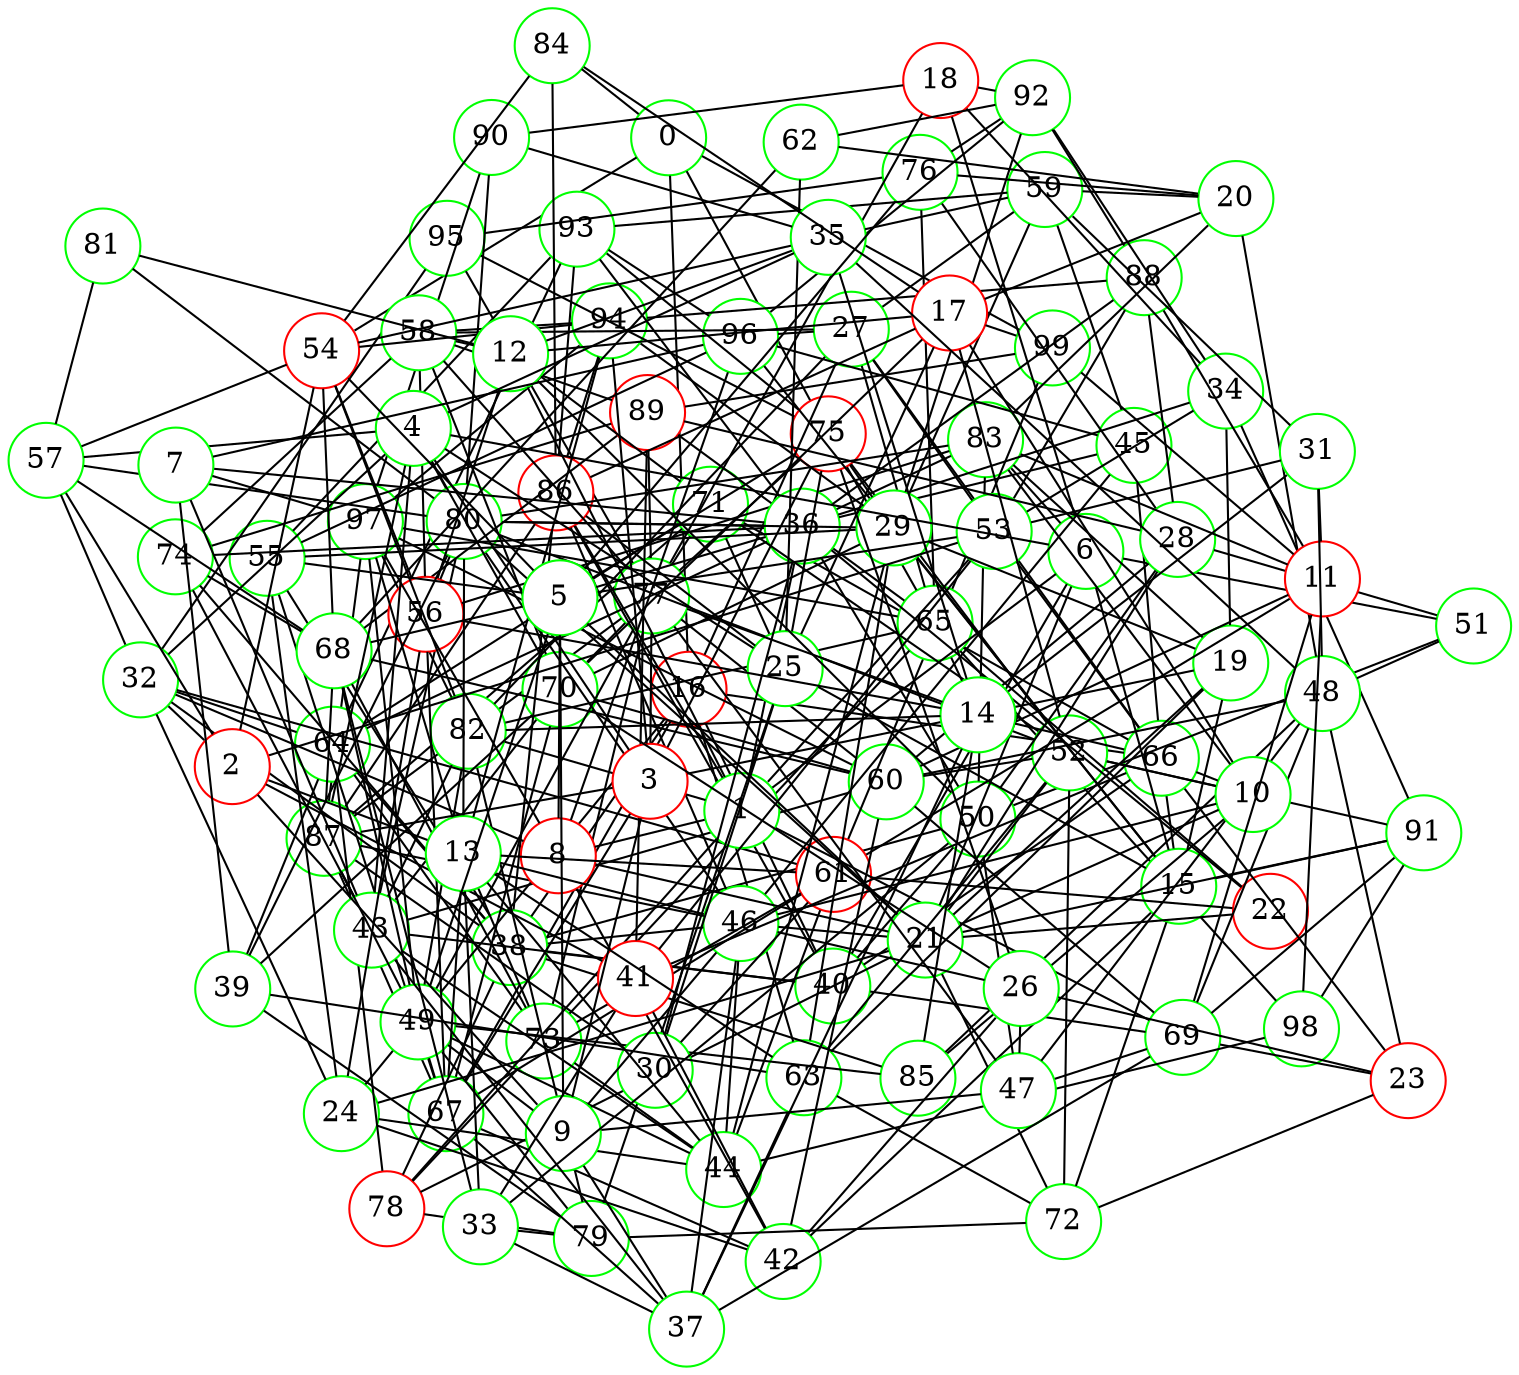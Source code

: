 graph {
graph ["layout"="fdp"]
node ["style"="filled","fillcolor"="white","fixedsize"="true","shape"="circle"]
"0" ["color"="green"]
"16" ["color"="red"]
"66" ["color"="green"]
"71" ["color"="green"]
"87" ["color"="green"]
"97" ["color"="green"]
"77" ["color"="green"]
"89" ["color"="red"]
"99" ["color"="green"]
"95" ["color"="green"]
"67" ["color"="green"]
"70" ["color"="green"]
"38" ["color"="green"]
"64" ["color"="green"]
"83" ["color"="green"]
"73" ["color"="green"]
"78" ["color"="red"]
"79" ["color"="green"]
"82" ["color"="green"]
"93" ["color"="green"]
"96" ["color"="green"]
"50" ["color"="green"]
"51" ["color"="green"]
"85" ["color"="green"]
"86" ["color"="red"]
"94" ["color"="green"]
"55" ["color"="green"]
"40" ["color"="green"]
"69" ["color"="green"]
"91" ["color"="green"]
"98" ["color"="green"]
"43" ["color"="green"]
"80" ["color"="green"]
"81" ["color"="green"]
"90" ["color"="green"]
"74" ["color"="green"]
"44" ["color"="green"]
"49" ["color"="green"]
"68" ["color"="green"]
"61" ["color"="red"]
"46" ["color"="green"]
"60" ["color"="green"]
"24" ["color"="green"]
"32" ["color"="green"]
"57" ["color"="green"]
"56" ["color"="red"]
"58" ["color"="green"]
"42" ["color"="green"]
"27" ["color"="green"]
"65" ["color"="green"]
"75" ["color"="red"]
"76" ["color"="green"]
"92" ["color"="green"]
"53" ["color"="green"]
"88" ["color"="green"]
"59" ["color"="green"]
"63" ["color"="green"]
"72" ["color"="green"]
"84" ["color"="green"]
"54" ["color"="red"]
"1" ["color"="green"]
"36" ["color"="green"]
"45" ["color"="green"]
"6" ["color"="green"]
"18" ["color"="red"]
"34" ["color"="green"]
"21" ["color"="green"]
"52" ["color"="green"]
"22" ["color"="red"]
"28" ["color"="green"]
"15" ["color"="green"]
"19" ["color"="green"]
"29" ["color"="green"]
"25" ["color"="green"]
"30" ["color"="green"]
"62" ["color"="green"]
"8" ["color"="red"]
"12" ["color"="green"]
"17" ["color"="red"]
"20" ["color"="green"]
"48" ["color"="green"]
"35" ["color"="green"]
"2" ["color"="red"]
"9" ["color"="green"]
"37" ["color"="green"]
"47" ["color"="green"]
"41" ["color"="red"]
"13" ["color"="green"]
"33" ["color"="green"]
"3" ["color"="red"]
"4" ["color"="green"]
"5" ["color"="green"]
"7" ["color"="green"]
"39" ["color"="green"]
"10" ["color"="green"]
"11" ["color"="red"]
"31" ["color"="green"]
"14" ["color"="green"]
"23" ["color"="red"]
"26" ["color"="green"]
"0" -- "16"
"0" -- "99"
"0" -- "84"
"0" -- "54"
"0" -- "75"
"16" -- "66"
"16" -- "67"
"16" -- "38"
"16" -- "24"
"16" -- "40"
"16" -- "27"
"16" -- "63"
"66" -- "71"
"71" -- "87"
"71" -- "77"
"87" -- "97"
"77" -- "87"
"77" -- "89"
"77" -- "95"
"89" -- "99"
"67" -- "70"
"67" -- "87"
"70" -- "77"
"38" -- "64"
"38" -- "50"
"38" -- "85"
"38" -- "86"
"38" -- "55"
"38" -- "40"
"38" -- "74"
"38" -- "46"
"38" -- "78"
"64" -- "83"
"64" -- "71"
"64" -- "73"
"64" -- "93"
"64" -- "78"
"73" -- "77"
"73" -- "78"
"78" -- "79"
"79" -- "82"
"82" -- "97"
"93" -- "96"
"50" -- "51"
"50" -- "83"
"86" -- "87"
"86" -- "93"
"86" -- "94"
"94" -- "97"
"55" -- "96"
"55" -- "67"
"55" -- "93"
"40" -- "50"
"40" -- "66"
"40" -- "69"
"40" -- "86"
"40" -- "43"
"69" -- "91"
"91" -- "98"
"43" -- "80"
"43" -- "82"
"43" -- "70"
"43" -- "87"
"43" -- "74"
"43" -- "44"
"43" -- "60"
"80" -- "81"
"80" -- "83"
"80" -- "90"
"90" -- "97"
"74" -- "89"
"44" -- "49"
"44" -- "98"
"44" -- "73"
"44" -- "61"
"44" -- "46"
"49" -- "97"
"49" -- "82"
"49" -- "67"
"49" -- "68"
"49" -- "85"
"49" -- "87"
"49" -- "77"
"49" -- "79"
"68" -- "87"
"68" -- "73"
"68" -- "89"
"68" -- "74"
"61" -- "67"
"61" -- "99"
"61" -- "73"
"46" -- "80"
"46" -- "86"
"46" -- "87"
"60" -- "97"
"60" -- "68"
"60" -- "69"
"60" -- "70"
"60" -- "77"
"24" -- "32"
"24" -- "55"
"24" -- "56"
"24" -- "42"
"24" -- "44"
"32" -- "64"
"32" -- "38"
"32" -- "57"
"32" -- "61"
"32" -- "95"
"57" -- "80"
"57" -- "81"
"57" -- "68"
"56" -- "80"
"56" -- "67"
"56" -- "83"
"56" -- "58"
"58" -- "70"
"58" -- "89"
"58" -- "74"
"58" -- "77"
"58" -- "94"
"42" -- "67"
"42" -- "60"
"27" -- "96"
"27" -- "65"
"27" -- "66"
"27" -- "82"
"27" -- "53"
"27" -- "58"
"27" -- "59"
"65" -- "97"
"65" -- "82"
"65" -- "98"
"65" -- "73"
"65" -- "89"
"65" -- "75"
"65" -- "76"
"75" -- "77"
"75" -- "93"
"75" -- "95"
"76" -- "92"
"76" -- "95"
"92" -- "96"
"53" -- "66"
"53" -- "88"
"88" -- "92"
"88" -- "94"
"59" -- "93"
"63" -- "72"
"72" -- "79"
"84" -- "86"
"54" -- "82"
"54" -- "68"
"54" -- "84"
"54" -- "56"
"54" -- "57"
"54" -- "94"
"1" -- "82"
"1" -- "36"
"1" -- "53"
"1" -- "69"
"1" -- "6"
"1" -- "86"
"1" -- "8"
"1" -- "12"
"1" -- "78"
"36" -- "80"
"36" -- "50"
"36" -- "88"
"36" -- "74"
"36" -- "45"
"36" -- "93"
"45" -- "96"
"45" -- "66"
"45" -- "59"
"45" -- "46"
"6" -- "18"
"6" -- "51"
"6" -- "83"
"6" -- "21"
"6" -- "40"
"6" -- "15"
"18" -- "34"
"18" -- "90"
"18" -- "92"
"18" -- "77"
"34" -- "36"
"34" -- "53"
"34" -- "91"
"34" -- "92"
"21" -- "72"
"21" -- "46"
"21" -- "78"
"21" -- "80"
"21" -- "52"
"21" -- "22"
"21" -- "24"
"21" -- "91"
"21" -- "28"
"52" -- "80"
"52" -- "71"
"52" -- "72"
"52" -- "75"
"52" -- "91"
"52" -- "60"
"52" -- "63"
"22" -- "65"
"22" -- "36"
"22" -- "61"
"28" -- "50"
"28" -- "51"
"28" -- "88"
"28" -- "89"
"28" -- "60"
"28" -- "76"
"15" -- "96"
"15" -- "66"
"15" -- "19"
"15" -- "72"
"15" -- "25"
"15" -- "42"
"15" -- "91"
"15" -- "29"
"19" -- "34"
"19" -- "83"
"19" -- "21"
"19" -- "29"
"19" -- "63"
"29" -- "80"
"29" -- "70"
"29" -- "55"
"29" -- "59"
"29" -- "75"
"29" -- "44"
"29" -- "92"
"29" -- "94"
"29" -- "63"
"25" -- "86"
"25" -- "71"
"25" -- "75"
"25" -- "30"
"25" -- "62"
"25" -- "79"
"30" -- "36"
"30" -- "87"
"30" -- "61"
"62" -- "68"
"62" -- "92"
"8" -- "32"
"8" -- "96"
"8" -- "97"
"8" -- "21"
"8" -- "42"
"12" -- "17"
"12" -- "81"
"12" -- "50"
"12" -- "35"
"12" -- "71"
"12" -- "56"
"12" -- "58"
"17" -- "99"
"17" -- "20"
"17" -- "52"
"17" -- "84"
"17" -- "70"
"17" -- "86"
"17" -- "25"
"20" -- "48"
"20" -- "83"
"20" -- "59"
"20" -- "76"
"20" -- "62"
"48" -- "51"
"48" -- "69"
"48" -- "85"
"48" -- "60"
"35" -- "48"
"35" -- "54"
"35" -- "90"
"35" -- "59"
"2" -- "32"
"2" -- "53"
"2" -- "54"
"2" -- "9"
"2" -- "41"
"2" -- "57"
"2" -- "13"
"9" -- "49"
"9" -- "37"
"9" -- "46"
"9" -- "47"
"37" -- "67"
"37" -- "69"
"37" -- "43"
"37" -- "46"
"37" -- "63"
"47" -- "48"
"47" -- "50"
"47" -- "69"
"47" -- "77"
"41" -- "66"
"41" -- "53"
"41" -- "89"
"41" -- "42"
"13" -- "80"
"13" -- "33"
"13" -- "97"
"13" -- "67"
"13" -- "73"
"13" -- "44"
"13" -- "61"
"13" -- "46"
"13" -- "94"
"13" -- "63"
"33" -- "50"
"33" -- "68"
"33" -- "37"
"33" -- "41"
"33" -- "79"
"3" -- "19"
"3" -- "67"
"3" -- "4"
"3" -- "87"
"3" -- "9"
"3" -- "75"
"3" -- "77"
"3" -- "94"
"4" -- "32"
"4" -- "80"
"4" -- "35"
"4" -- "6"
"4" -- "70"
"4" -- "87"
"4" -- "25"
"4" -- "57"
"4" -- "43"
"5" -- "49"
"5" -- "36"
"5" -- "68"
"5" -- "21"
"5" -- "53"
"5" -- "54"
"5" -- "55"
"5" -- "8"
"5" -- "9"
"5" -- "75"
"5" -- "76"
"7" -- "96"
"7" -- "97"
"7" -- "36"
"7" -- "39"
"7" -- "43"
"39" -- "64"
"39" -- "80"
"39" -- "70"
"39" -- "63"
"39" -- "79"
"10" -- "17"
"10" -- "66"
"10" -- "83"
"10" -- "52"
"10" -- "21"
"10" -- "85"
"10" -- "46"
"11" -- "98"
"11" -- "83"
"11" -- "99"
"11" -- "69"
"11" -- "88"
"11" -- "60"
"11" -- "61"
"11" -- "31"
"31" -- "48"
"31" -- "53"
"31" -- "59"
"14" -- "65"
"14" -- "66"
"14" -- "82"
"14" -- "35"
"14" -- "37"
"14" -- "85"
"14" -- "56"
"14" -- "77"
"14" -- "31"
"23" -- "48"
"23" -- "66"
"23" -- "69"
"23" -- "72"
"23" -- "26"
"26" -- "70"
"26" -- "42"
"26" -- "75"
"26" -- "46"
"26" -- "47"
}